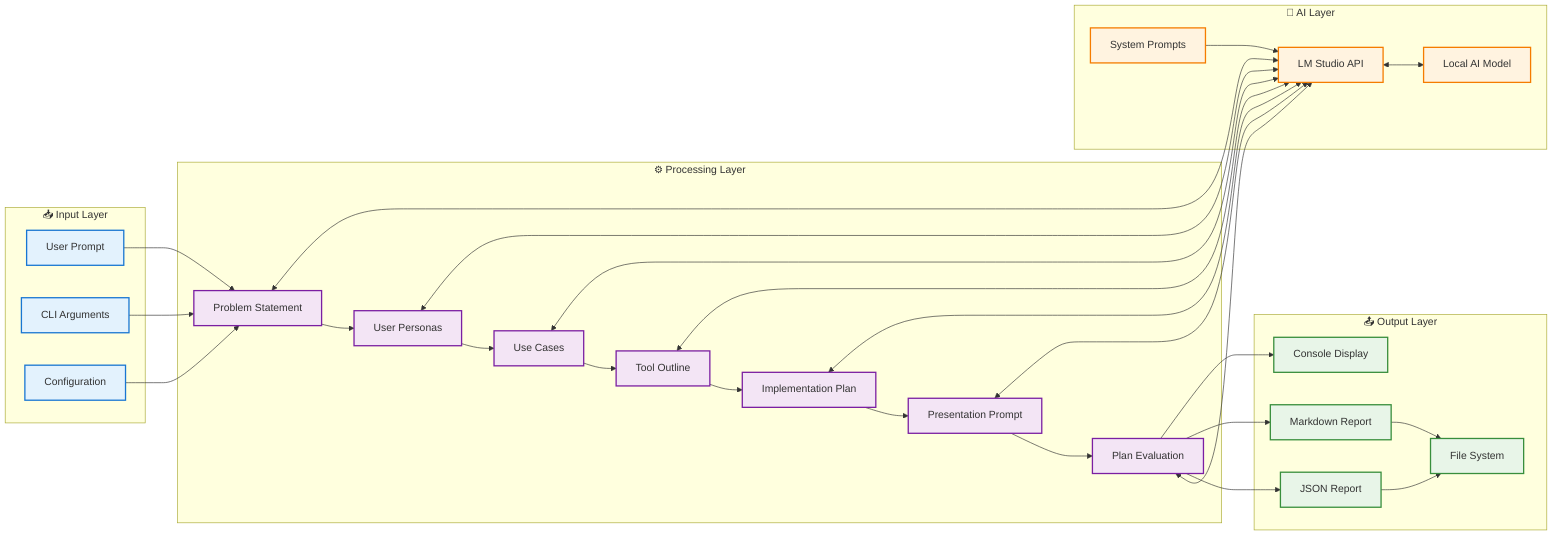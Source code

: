 flowchart LR
    subgraph Input ["📥 Input Layer"]
        A[User Prompt]
        B[CLI Arguments]
        C[Configuration]
    end

    subgraph Processing ["⚙️ Processing Layer"]
        D[Problem Statement]
        E[User Personas]
        F[Use Cases]
        G[Tool Outline]
        H[Implementation Plan]
        I[Presentation Prompt]
        J[Plan Evaluation]
    end

    subgraph AI ["🤖 AI Layer"]
        K[LM Studio API]
        L[Local AI Model]
        M[System Prompts]
    end

    subgraph Output ["📤 Output Layer"]
        N[JSON Report]
        O[Markdown Report]
        P[Console Display]
        Q[File System]
    end

    %% Input to Processing Flow
    A --> D
    B --> D
    C --> D

    %% Sequential Processing Flow
    D --> E
    E --> F
    F --> G
    G --> H
    H --> I
    I --> J

    %% AI Integration
    D <--> K
    E <--> K
    F <--> K
    G <--> K
    H <--> K
    I <--> K
    J <--> K

    K <--> L
    M --> K

    %% Output Generation
    J --> N
    J --> O
    J --> P
    N --> Q
    O --> Q

    %% Styling
    classDef inputStyle fill:#e3f2fd,stroke:#1976d2,stroke-width:2px
    classDef processStyle fill:#f3e5f5,stroke:#7b1fa2,stroke-width:2px
    classDef aiStyle fill:#fff3e0,stroke:#f57c00,stroke-width:2px
    classDef outputStyle fill:#e8f5e8,stroke:#388e3c,stroke-width:2px

    class A,B,C inputStyle
    class D,E,F,G,H,I,J processStyle
    class K,L,M aiStyle
    class N,O,P,Q outputStyle